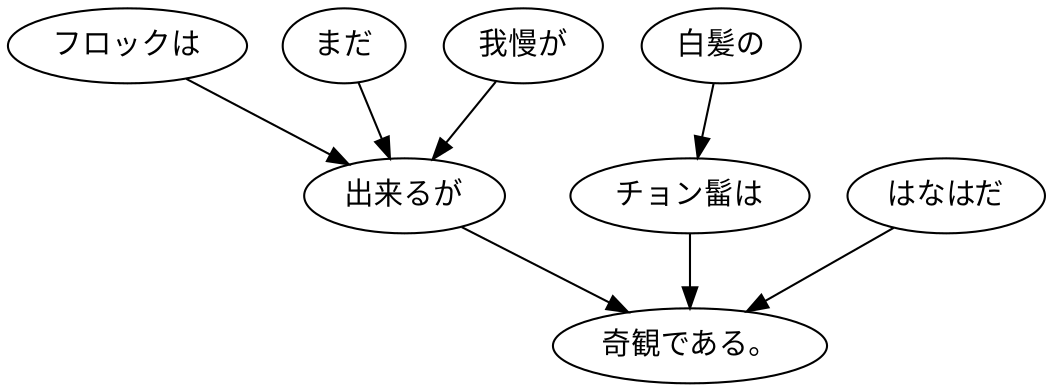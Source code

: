 digraph graph5927 {
	node0 [label="フロックは"];
	node1 [label="まだ"];
	node2 [label="我慢が"];
	node3 [label="出来るが"];
	node4 [label="白髪の"];
	node5 [label="チョン髷は"];
	node6 [label="はなはだ"];
	node7 [label="奇観である。"];
	node0 -> node3;
	node1 -> node3;
	node2 -> node3;
	node3 -> node7;
	node4 -> node5;
	node5 -> node7;
	node6 -> node7;
}
